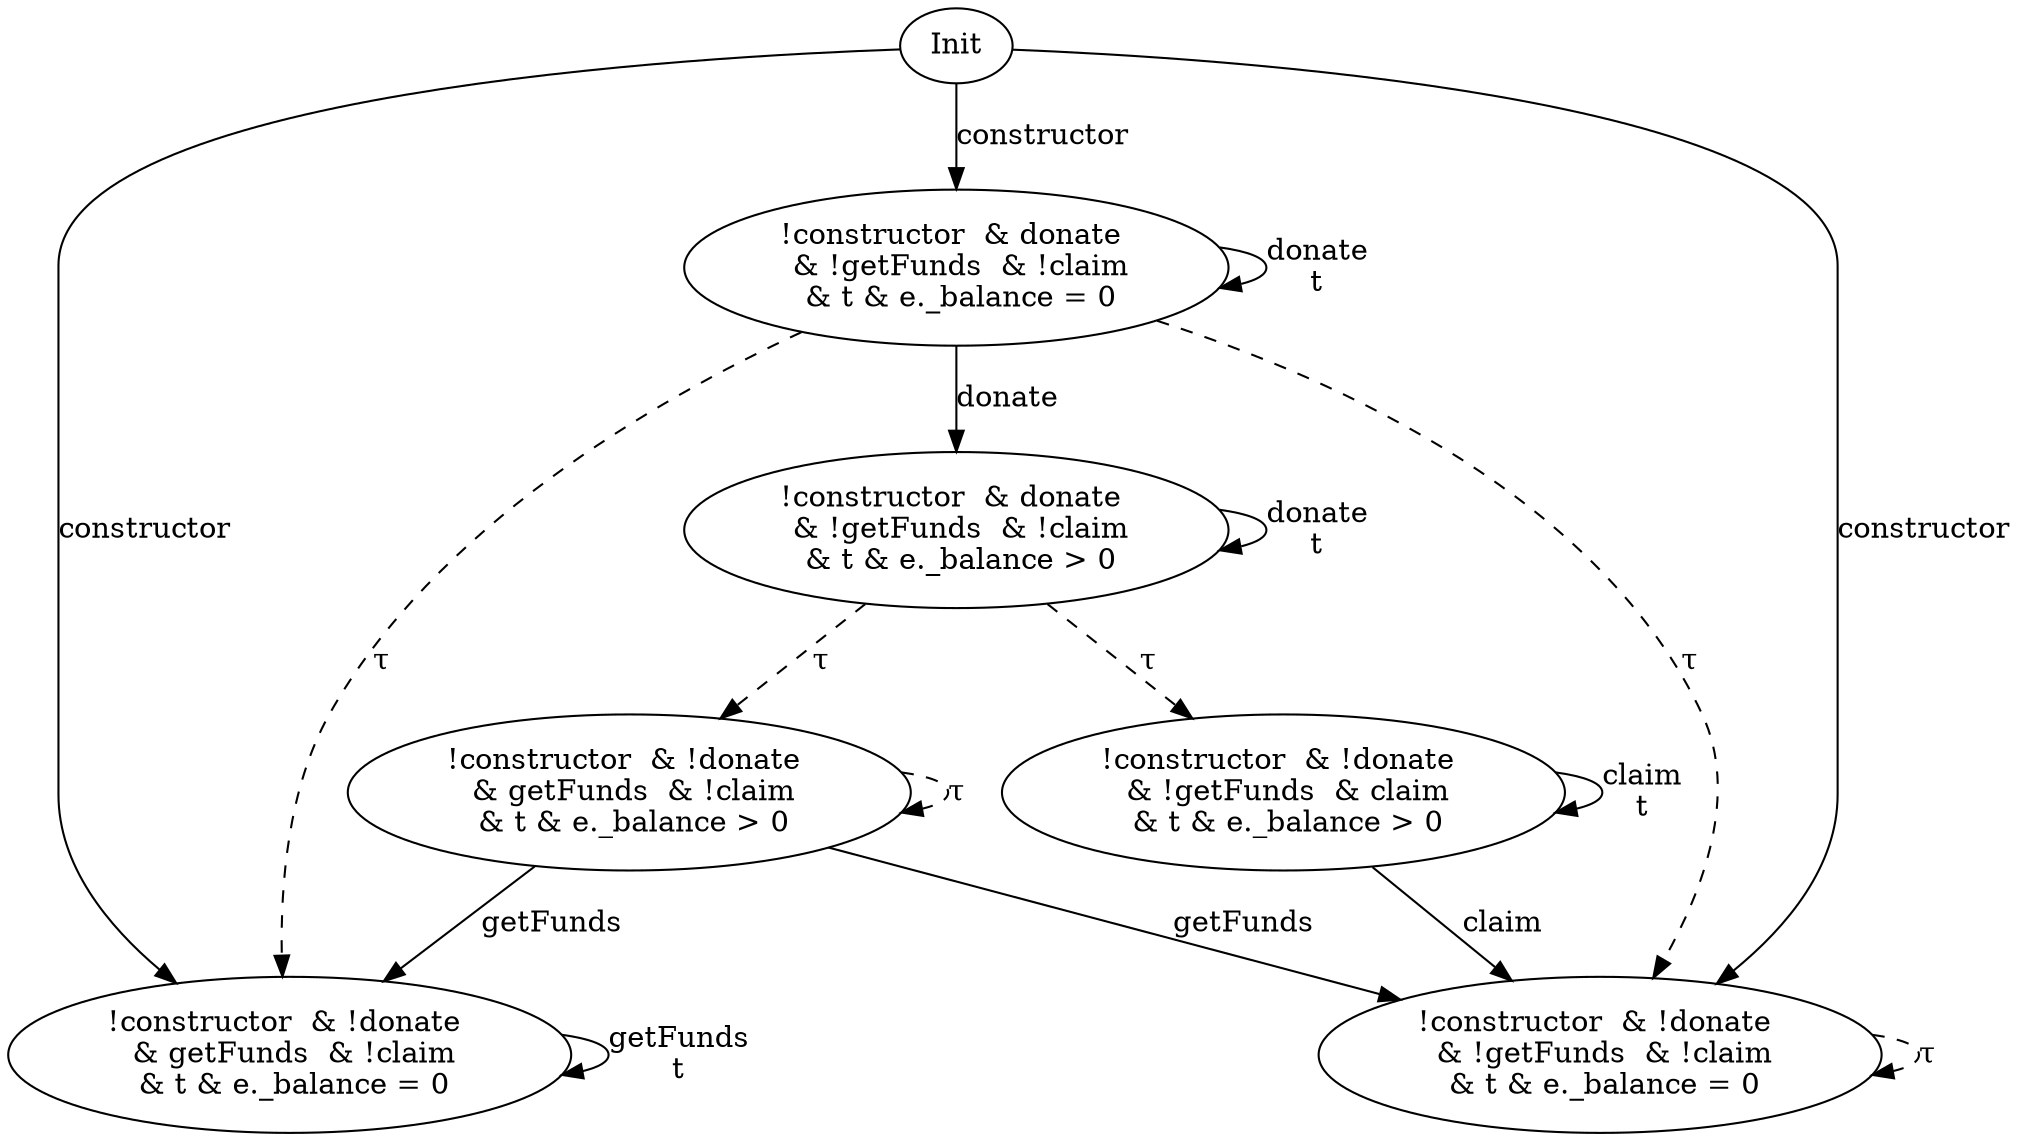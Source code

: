 digraph {
S00 [label="Init"]
S17 [label="!constructor  & !donate \n & !getFunds  & claim\n & t & e._balance > 0"]
S18 [label="!constructor  & !donate \n & getFunds  & !claim\n & t & e._balance > 0"]
S20 [label="!constructor  & donate \n & !getFunds  & !claim\n & t & e._balance > 0"]
S50 [label="!constructor  & !donate \n & getFunds  & !claim\n & t & e._balance = 0"]
S52 [label="!constructor  & donate \n & !getFunds  & !claim\n & t & e._balance = 0"]
S59 [label="!constructor  & !donate \n & !getFunds  & !claim\n & t & e._balance = 0"]

S17->S59 [label="claim", style="", color="black"]
S52->S20 [label="donate", style="", color="black"]
S18->S59 [label="getFunds", style="", color="black"]
S18->S18 [label="τ", style="dashed", color="black"]
S20->S17 [label="τ", style="dashed", color="black"]
S50->S50 [label="getFunds\nt", style="", color="black"]
S00->S52 [label="constructor", style="", color="black"]
S17->S17 [label="claim\nt", style="", color="black"]
S20->S18 [label="τ", style="dashed", color="black"]
S52->S50 [label="τ", style="dashed", color="black"]
S18->S50 [label="getFunds", style="", color="black"]
S52->S52 [label="donate\nt", style="", color="black"]
S00->S50 [label="constructor", style="", color="black"]
S52->S59 [label="τ", style="dashed", color="black"]
S00->S59 [label="constructor", style="", color="black"]
S20->S20 [label="donate\nt", style="", color="black"]
S59->S59 [label="τ", style="dashed", color="black"]
}